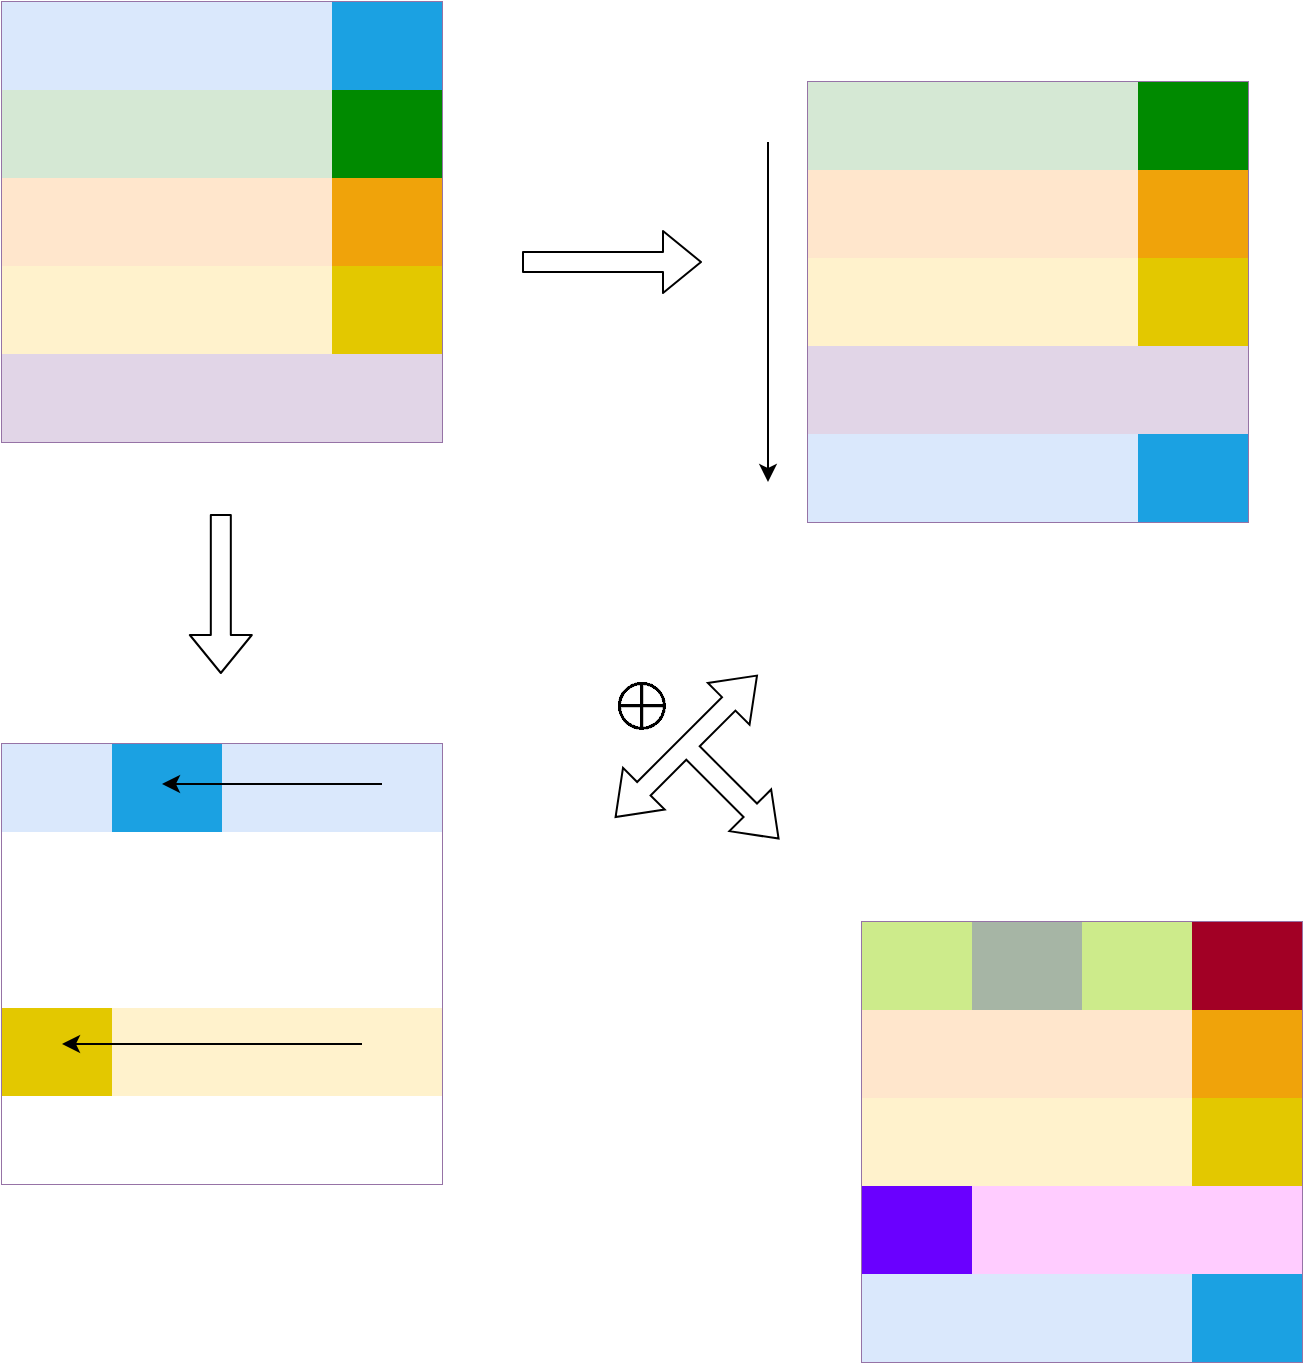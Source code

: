 <mxfile version="13.8.8" type="github">
  <diagram id="hZDSW_HOKCULCPWgvv6r" name="Page-1">
    <mxGraphModel dx="1593" dy="921" grid="1" gridSize="10" guides="1" tooltips="1" connect="1" arrows="1" fold="1" page="1" pageScale="1" pageWidth="850" pageHeight="1400" math="1" shadow="0">
      <root>
        <mxCell id="0" />
        <mxCell id="1" parent="0" />
        <mxCell id="SrhOuSpwvDZdMjggOFZn-51" value="" style="shape=table;html=1;whiteSpace=wrap;startSize=0;container=1;collapsible=0;childLayout=tableLayout;rounded=0;shadow=0;sketch=0;fillColor=#e1d5e7;strokeColor=#9673a6;" parent="1" vertex="1">
          <mxGeometry x="30" y="491" width="220" height="220" as="geometry" />
        </mxCell>
        <mxCell id="SrhOuSpwvDZdMjggOFZn-52" style="shape=partialRectangle;html=1;whiteSpace=wrap;collapsible=0;dropTarget=0;pointerEvents=0;fillColor=none;top=0;left=0;bottom=0;right=0;points=[[0,0.5],[1,0.5]];portConstraint=eastwest;" parent="SrhOuSpwvDZdMjggOFZn-51" vertex="1">
          <mxGeometry width="220" height="44" as="geometry" />
        </mxCell>
        <mxCell id="SrhOuSpwvDZdMjggOFZn-53" style="shape=partialRectangle;html=1;whiteSpace=wrap;connectable=0;fillColor=#dae8fc;top=0;left=0;bottom=0;right=0;overflow=hidden;strokeColor=#6c8ebf;" parent="SrhOuSpwvDZdMjggOFZn-52" vertex="1">
          <mxGeometry width="55" height="44" as="geometry" />
        </mxCell>
        <mxCell id="SrhOuSpwvDZdMjggOFZn-54" style="shape=partialRectangle;html=1;whiteSpace=wrap;connectable=0;fillColor=#1ba1e2;top=0;left=0;bottom=0;right=0;overflow=hidden;strokeColor=#006EAF;fontColor=#ffffff;" parent="SrhOuSpwvDZdMjggOFZn-52" vertex="1">
          <mxGeometry x="55" width="55" height="44" as="geometry" />
        </mxCell>
        <mxCell id="SrhOuSpwvDZdMjggOFZn-55" style="shape=partialRectangle;html=1;whiteSpace=wrap;connectable=0;fillColor=#dae8fc;top=0;left=0;bottom=0;right=0;overflow=hidden;strokeColor=#6c8ebf;" parent="SrhOuSpwvDZdMjggOFZn-52" vertex="1">
          <mxGeometry x="110" width="55" height="44" as="geometry" />
        </mxCell>
        <mxCell id="SrhOuSpwvDZdMjggOFZn-56" style="shape=partialRectangle;html=1;whiteSpace=wrap;connectable=0;fillColor=#dae8fc;top=0;left=0;bottom=0;right=0;overflow=hidden;strokeColor=#6c8ebf;" parent="SrhOuSpwvDZdMjggOFZn-52" vertex="1">
          <mxGeometry x="165" width="55" height="44" as="geometry" />
        </mxCell>
        <mxCell id="SrhOuSpwvDZdMjggOFZn-57" value="" style="shape=partialRectangle;html=1;whiteSpace=wrap;collapsible=0;dropTarget=0;pointerEvents=0;fillColor=none;top=0;left=0;bottom=0;right=0;points=[[0,0.5],[1,0.5]];portConstraint=eastwest;" parent="SrhOuSpwvDZdMjggOFZn-51" vertex="1">
          <mxGeometry y="44" width="220" height="44" as="geometry" />
        </mxCell>
        <mxCell id="SrhOuSpwvDZdMjggOFZn-58" style="shape=partialRectangle;html=1;whiteSpace=wrap;connectable=0;top=0;left=0;bottom=0;right=0;overflow=hidden;" parent="SrhOuSpwvDZdMjggOFZn-57" vertex="1">
          <mxGeometry width="55" height="44" as="geometry" />
        </mxCell>
        <mxCell id="SrhOuSpwvDZdMjggOFZn-59" value="" style="shape=partialRectangle;html=1;whiteSpace=wrap;connectable=0;top=0;left=0;bottom=0;right=0;overflow=hidden;" parent="SrhOuSpwvDZdMjggOFZn-57" vertex="1">
          <mxGeometry x="55" width="55" height="44" as="geometry" />
        </mxCell>
        <mxCell id="SrhOuSpwvDZdMjggOFZn-60" value="" style="shape=partialRectangle;html=1;whiteSpace=wrap;connectable=0;top=0;left=0;bottom=0;right=0;overflow=hidden;" parent="SrhOuSpwvDZdMjggOFZn-57" vertex="1">
          <mxGeometry x="110" width="55" height="44" as="geometry" />
        </mxCell>
        <mxCell id="SrhOuSpwvDZdMjggOFZn-61" value="" style="shape=partialRectangle;html=1;whiteSpace=wrap;connectable=0;top=0;left=0;bottom=0;right=0;overflow=hidden;" parent="SrhOuSpwvDZdMjggOFZn-57" vertex="1">
          <mxGeometry x="165" width="55" height="44" as="geometry" />
        </mxCell>
        <mxCell id="SrhOuSpwvDZdMjggOFZn-62" value="" style="shape=partialRectangle;html=1;whiteSpace=wrap;collapsible=0;dropTarget=0;pointerEvents=0;fillColor=none;top=0;left=0;bottom=0;right=0;points=[[0,0.5],[1,0.5]];portConstraint=eastwest;" parent="SrhOuSpwvDZdMjggOFZn-51" vertex="1">
          <mxGeometry y="88" width="220" height="44" as="geometry" />
        </mxCell>
        <mxCell id="SrhOuSpwvDZdMjggOFZn-63" style="shape=partialRectangle;html=1;whiteSpace=wrap;connectable=0;top=0;left=0;bottom=0;right=0;overflow=hidden;" parent="SrhOuSpwvDZdMjggOFZn-62" vertex="1">
          <mxGeometry width="55" height="44" as="geometry" />
        </mxCell>
        <mxCell id="SrhOuSpwvDZdMjggOFZn-64" value="" style="shape=partialRectangle;html=1;whiteSpace=wrap;connectable=0;top=0;left=0;bottom=0;right=0;overflow=hidden;" parent="SrhOuSpwvDZdMjggOFZn-62" vertex="1">
          <mxGeometry x="55" width="55" height="44" as="geometry" />
        </mxCell>
        <mxCell id="SrhOuSpwvDZdMjggOFZn-65" value="" style="shape=partialRectangle;html=1;whiteSpace=wrap;connectable=0;top=0;left=0;bottom=0;right=0;overflow=hidden;" parent="SrhOuSpwvDZdMjggOFZn-62" vertex="1">
          <mxGeometry x="110" width="55" height="44" as="geometry" />
        </mxCell>
        <mxCell id="SrhOuSpwvDZdMjggOFZn-66" value="" style="shape=partialRectangle;html=1;whiteSpace=wrap;connectable=0;top=0;left=0;bottom=0;right=0;overflow=hidden;" parent="SrhOuSpwvDZdMjggOFZn-62" vertex="1">
          <mxGeometry x="165" width="55" height="44" as="geometry" />
        </mxCell>
        <mxCell id="SrhOuSpwvDZdMjggOFZn-67" value="" style="shape=partialRectangle;html=1;whiteSpace=wrap;collapsible=0;dropTarget=0;pointerEvents=0;fillColor=none;top=0;left=0;bottom=0;right=0;points=[[0,0.5],[1,0.5]];portConstraint=eastwest;" parent="SrhOuSpwvDZdMjggOFZn-51" vertex="1">
          <mxGeometry y="132" width="220" height="44" as="geometry" />
        </mxCell>
        <mxCell id="SrhOuSpwvDZdMjggOFZn-68" style="shape=partialRectangle;html=1;whiteSpace=wrap;connectable=0;fillColor=#e3c800;top=0;left=0;bottom=0;right=0;overflow=hidden;strokeColor=#B09500;fontColor=#ffffff;" parent="SrhOuSpwvDZdMjggOFZn-67" vertex="1">
          <mxGeometry width="55" height="44" as="geometry" />
        </mxCell>
        <mxCell id="SrhOuSpwvDZdMjggOFZn-69" value="" style="shape=partialRectangle;html=1;whiteSpace=wrap;connectable=0;fillColor=#fff2cc;top=0;left=0;bottom=0;right=0;overflow=hidden;strokeColor=#d6b656;" parent="SrhOuSpwvDZdMjggOFZn-67" vertex="1">
          <mxGeometry x="55" width="55" height="44" as="geometry" />
        </mxCell>
        <mxCell id="SrhOuSpwvDZdMjggOFZn-70" value="" style="shape=partialRectangle;html=1;whiteSpace=wrap;connectable=0;fillColor=#fff2cc;top=0;left=0;bottom=0;right=0;overflow=hidden;strokeColor=#d6b656;" parent="SrhOuSpwvDZdMjggOFZn-67" vertex="1">
          <mxGeometry x="110" width="55" height="44" as="geometry" />
        </mxCell>
        <mxCell id="SrhOuSpwvDZdMjggOFZn-71" value="" style="shape=partialRectangle;html=1;whiteSpace=wrap;connectable=0;fillColor=#fff2cc;top=0;left=0;bottom=0;right=0;overflow=hidden;strokeColor=#d6b656;" parent="SrhOuSpwvDZdMjggOFZn-67" vertex="1">
          <mxGeometry x="165" width="55" height="44" as="geometry" />
        </mxCell>
        <mxCell id="SrhOuSpwvDZdMjggOFZn-72" style="shape=partialRectangle;html=1;whiteSpace=wrap;collapsible=0;dropTarget=0;pointerEvents=0;fillColor=none;top=0;left=0;bottom=0;right=0;points=[[0,0.5],[1,0.5]];portConstraint=eastwest;" parent="SrhOuSpwvDZdMjggOFZn-51" vertex="1">
          <mxGeometry y="176" width="220" height="44" as="geometry" />
        </mxCell>
        <mxCell id="SrhOuSpwvDZdMjggOFZn-73" style="shape=partialRectangle;html=1;whiteSpace=wrap;connectable=0;top=0;left=0;bottom=0;right=0;overflow=hidden;" parent="SrhOuSpwvDZdMjggOFZn-72" vertex="1">
          <mxGeometry width="55" height="44" as="geometry" />
        </mxCell>
        <mxCell id="SrhOuSpwvDZdMjggOFZn-74" style="shape=partialRectangle;html=1;whiteSpace=wrap;connectable=0;top=0;left=0;bottom=0;right=0;overflow=hidden;" parent="SrhOuSpwvDZdMjggOFZn-72" vertex="1">
          <mxGeometry x="55" width="55" height="44" as="geometry" />
        </mxCell>
        <mxCell id="SrhOuSpwvDZdMjggOFZn-75" style="shape=partialRectangle;html=1;whiteSpace=wrap;connectable=0;top=0;left=0;bottom=0;right=0;overflow=hidden;" parent="SrhOuSpwvDZdMjggOFZn-72" vertex="1">
          <mxGeometry x="110" width="55" height="44" as="geometry" />
        </mxCell>
        <mxCell id="SrhOuSpwvDZdMjggOFZn-76" style="shape=partialRectangle;html=1;whiteSpace=wrap;connectable=0;top=0;left=0;bottom=0;right=0;overflow=hidden;" parent="SrhOuSpwvDZdMjggOFZn-72" vertex="1">
          <mxGeometry x="165" width="55" height="44" as="geometry" />
        </mxCell>
        <mxCell id="rDQ6EAycthC4kisG_Dc3-1" value="" style="shape=table;html=1;whiteSpace=wrap;startSize=0;container=1;collapsible=0;childLayout=tableLayout;rounded=0;shadow=0;sketch=0;fillColor=#e1d5e7;strokeColor=#9673a6;" vertex="1" parent="1">
          <mxGeometry x="30" y="120" width="220" height="220" as="geometry" />
        </mxCell>
        <mxCell id="rDQ6EAycthC4kisG_Dc3-2" style="shape=partialRectangle;html=1;whiteSpace=wrap;collapsible=0;dropTarget=0;pointerEvents=0;fillColor=none;top=0;left=0;bottom=0;right=0;points=[[0,0.5],[1,0.5]];portConstraint=eastwest;" vertex="1" parent="rDQ6EAycthC4kisG_Dc3-1">
          <mxGeometry width="220" height="44" as="geometry" />
        </mxCell>
        <mxCell id="rDQ6EAycthC4kisG_Dc3-3" style="shape=partialRectangle;html=1;whiteSpace=wrap;connectable=0;fillColor=#dae8fc;top=0;left=0;bottom=0;right=0;overflow=hidden;strokeColor=#6c8ebf;" vertex="1" parent="rDQ6EAycthC4kisG_Dc3-2">
          <mxGeometry width="55" height="44" as="geometry" />
        </mxCell>
        <mxCell id="rDQ6EAycthC4kisG_Dc3-4" style="shape=partialRectangle;html=1;whiteSpace=wrap;connectable=0;fillColor=#dae8fc;top=0;left=0;bottom=0;right=0;overflow=hidden;strokeColor=#6c8ebf;" vertex="1" parent="rDQ6EAycthC4kisG_Dc3-2">
          <mxGeometry x="55" width="55" height="44" as="geometry" />
        </mxCell>
        <mxCell id="rDQ6EAycthC4kisG_Dc3-5" style="shape=partialRectangle;html=1;whiteSpace=wrap;connectable=0;fillColor=#dae8fc;top=0;left=0;bottom=0;right=0;overflow=hidden;strokeColor=#6c8ebf;" vertex="1" parent="rDQ6EAycthC4kisG_Dc3-2">
          <mxGeometry x="110" width="55" height="44" as="geometry" />
        </mxCell>
        <mxCell id="rDQ6EAycthC4kisG_Dc3-6" style="shape=partialRectangle;html=1;whiteSpace=wrap;connectable=0;fillColor=#1ba1e2;top=0;left=0;bottom=0;right=0;overflow=hidden;strokeColor=#006EAF;fontColor=#ffffff;" vertex="1" parent="rDQ6EAycthC4kisG_Dc3-2">
          <mxGeometry x="165" width="55" height="44" as="geometry" />
        </mxCell>
        <mxCell id="rDQ6EAycthC4kisG_Dc3-7" value="" style="shape=partialRectangle;html=1;whiteSpace=wrap;collapsible=0;dropTarget=0;pointerEvents=0;fillColor=none;top=0;left=0;bottom=0;right=0;points=[[0,0.5],[1,0.5]];portConstraint=eastwest;" vertex="1" parent="rDQ6EAycthC4kisG_Dc3-1">
          <mxGeometry y="44" width="220" height="44" as="geometry" />
        </mxCell>
        <mxCell id="rDQ6EAycthC4kisG_Dc3-8" style="shape=partialRectangle;html=1;whiteSpace=wrap;connectable=0;fillColor=#d5e8d4;top=0;left=0;bottom=0;right=0;overflow=hidden;strokeColor=#82b366;" vertex="1" parent="rDQ6EAycthC4kisG_Dc3-7">
          <mxGeometry width="55" height="44" as="geometry" />
        </mxCell>
        <mxCell id="rDQ6EAycthC4kisG_Dc3-9" value="" style="shape=partialRectangle;html=1;whiteSpace=wrap;connectable=0;fillColor=#d5e8d4;top=0;left=0;bottom=0;right=0;overflow=hidden;strokeColor=#82b366;" vertex="1" parent="rDQ6EAycthC4kisG_Dc3-7">
          <mxGeometry x="55" width="55" height="44" as="geometry" />
        </mxCell>
        <mxCell id="rDQ6EAycthC4kisG_Dc3-10" value="" style="shape=partialRectangle;html=1;whiteSpace=wrap;connectable=0;fillColor=#d5e8d4;top=0;left=0;bottom=0;right=0;overflow=hidden;strokeColor=#82b366;" vertex="1" parent="rDQ6EAycthC4kisG_Dc3-7">
          <mxGeometry x="110" width="55" height="44" as="geometry" />
        </mxCell>
        <mxCell id="rDQ6EAycthC4kisG_Dc3-11" value="" style="shape=partialRectangle;html=1;whiteSpace=wrap;connectable=0;fillColor=#008a00;top=0;left=0;bottom=0;right=0;overflow=hidden;strokeColor=#005700;fontColor=#ffffff;" vertex="1" parent="rDQ6EAycthC4kisG_Dc3-7">
          <mxGeometry x="165" width="55" height="44" as="geometry" />
        </mxCell>
        <mxCell id="rDQ6EAycthC4kisG_Dc3-12" value="" style="shape=partialRectangle;html=1;whiteSpace=wrap;collapsible=0;dropTarget=0;pointerEvents=0;fillColor=none;top=0;left=0;bottom=0;right=0;points=[[0,0.5],[1,0.5]];portConstraint=eastwest;" vertex="1" parent="rDQ6EAycthC4kisG_Dc3-1">
          <mxGeometry y="88" width="220" height="44" as="geometry" />
        </mxCell>
        <mxCell id="rDQ6EAycthC4kisG_Dc3-13" style="shape=partialRectangle;html=1;whiteSpace=wrap;connectable=0;fillColor=#ffe6cc;top=0;left=0;bottom=0;right=0;overflow=hidden;strokeColor=#d79b00;" vertex="1" parent="rDQ6EAycthC4kisG_Dc3-12">
          <mxGeometry width="55" height="44" as="geometry" />
        </mxCell>
        <mxCell id="rDQ6EAycthC4kisG_Dc3-14" value="" style="shape=partialRectangle;html=1;whiteSpace=wrap;connectable=0;fillColor=#ffe6cc;top=0;left=0;bottom=0;right=0;overflow=hidden;strokeColor=#d79b00;" vertex="1" parent="rDQ6EAycthC4kisG_Dc3-12">
          <mxGeometry x="55" width="55" height="44" as="geometry" />
        </mxCell>
        <mxCell id="rDQ6EAycthC4kisG_Dc3-15" value="" style="shape=partialRectangle;html=1;whiteSpace=wrap;connectable=0;fillColor=#ffe6cc;top=0;left=0;bottom=0;right=0;overflow=hidden;strokeColor=#d79b00;" vertex="1" parent="rDQ6EAycthC4kisG_Dc3-12">
          <mxGeometry x="110" width="55" height="44" as="geometry" />
        </mxCell>
        <mxCell id="rDQ6EAycthC4kisG_Dc3-16" value="" style="shape=partialRectangle;html=1;whiteSpace=wrap;connectable=0;fillColor=#f0a30a;top=0;left=0;bottom=0;right=0;overflow=hidden;strokeColor=#BD7000;fontColor=#ffffff;" vertex="1" parent="rDQ6EAycthC4kisG_Dc3-12">
          <mxGeometry x="165" width="55" height="44" as="geometry" />
        </mxCell>
        <mxCell id="rDQ6EAycthC4kisG_Dc3-17" value="" style="shape=partialRectangle;html=1;whiteSpace=wrap;collapsible=0;dropTarget=0;pointerEvents=0;fillColor=none;top=0;left=0;bottom=0;right=0;points=[[0,0.5],[1,0.5]];portConstraint=eastwest;" vertex="1" parent="rDQ6EAycthC4kisG_Dc3-1">
          <mxGeometry y="132" width="220" height="44" as="geometry" />
        </mxCell>
        <mxCell id="rDQ6EAycthC4kisG_Dc3-18" style="shape=partialRectangle;html=1;whiteSpace=wrap;connectable=0;fillColor=#fff2cc;top=0;left=0;bottom=0;right=0;overflow=hidden;strokeColor=#d6b656;" vertex="1" parent="rDQ6EAycthC4kisG_Dc3-17">
          <mxGeometry width="55" height="44" as="geometry" />
        </mxCell>
        <mxCell id="rDQ6EAycthC4kisG_Dc3-19" value="" style="shape=partialRectangle;html=1;whiteSpace=wrap;connectable=0;fillColor=#fff2cc;top=0;left=0;bottom=0;right=0;overflow=hidden;strokeColor=#d6b656;" vertex="1" parent="rDQ6EAycthC4kisG_Dc3-17">
          <mxGeometry x="55" width="55" height="44" as="geometry" />
        </mxCell>
        <mxCell id="rDQ6EAycthC4kisG_Dc3-20" value="" style="shape=partialRectangle;html=1;whiteSpace=wrap;connectable=0;fillColor=#fff2cc;top=0;left=0;bottom=0;right=0;overflow=hidden;strokeColor=#d6b656;" vertex="1" parent="rDQ6EAycthC4kisG_Dc3-17">
          <mxGeometry x="110" width="55" height="44" as="geometry" />
        </mxCell>
        <mxCell id="rDQ6EAycthC4kisG_Dc3-21" value="" style="shape=partialRectangle;html=1;whiteSpace=wrap;connectable=0;fillColor=#e3c800;top=0;left=0;bottom=0;right=0;overflow=hidden;strokeColor=#B09500;fontColor=#ffffff;" vertex="1" parent="rDQ6EAycthC4kisG_Dc3-17">
          <mxGeometry x="165" width="55" height="44" as="geometry" />
        </mxCell>
        <mxCell id="rDQ6EAycthC4kisG_Dc3-22" style="shape=partialRectangle;html=1;whiteSpace=wrap;collapsible=0;dropTarget=0;pointerEvents=0;fillColor=none;top=0;left=0;bottom=0;right=0;points=[[0,0.5],[1,0.5]];portConstraint=eastwest;" vertex="1" parent="rDQ6EAycthC4kisG_Dc3-1">
          <mxGeometry y="176" width="220" height="44" as="geometry" />
        </mxCell>
        <mxCell id="rDQ6EAycthC4kisG_Dc3-23" style="shape=partialRectangle;html=1;whiteSpace=wrap;connectable=0;fillColor=#e1d5e7;top=0;left=0;bottom=0;right=0;overflow=hidden;strokeColor=#9673a6;" vertex="1" parent="rDQ6EAycthC4kisG_Dc3-22">
          <mxGeometry width="55" height="44" as="geometry" />
        </mxCell>
        <mxCell id="rDQ6EAycthC4kisG_Dc3-24" style="shape=partialRectangle;html=1;whiteSpace=wrap;connectable=0;fillColor=#e1d5e7;top=0;left=0;bottom=0;right=0;overflow=hidden;strokeColor=#9673a6;" vertex="1" parent="rDQ6EAycthC4kisG_Dc3-22">
          <mxGeometry x="55" width="55" height="44" as="geometry" />
        </mxCell>
        <mxCell id="rDQ6EAycthC4kisG_Dc3-25" style="shape=partialRectangle;html=1;whiteSpace=wrap;connectable=0;fillColor=#e1d5e7;top=0;left=0;bottom=0;right=0;overflow=hidden;strokeColor=#9673a6;" vertex="1" parent="rDQ6EAycthC4kisG_Dc3-22">
          <mxGeometry x="110" width="55" height="44" as="geometry" />
        </mxCell>
        <mxCell id="rDQ6EAycthC4kisG_Dc3-26" style="shape=partialRectangle;html=1;whiteSpace=wrap;connectable=0;fillColor=#e1d5e7;top=0;left=0;bottom=0;right=0;overflow=hidden;strokeColor=#9673a6;" vertex="1" parent="rDQ6EAycthC4kisG_Dc3-22">
          <mxGeometry x="165" width="55" height="44" as="geometry" />
        </mxCell>
        <mxCell id="rDQ6EAycthC4kisG_Dc3-27" value="" style="shape=table;html=1;whiteSpace=wrap;startSize=0;container=1;collapsible=0;childLayout=tableLayout;rounded=0;shadow=0;sketch=0;fillColor=#e1d5e7;strokeColor=#9673a6;" vertex="1" parent="1">
          <mxGeometry x="433" y="160" width="220" height="220" as="geometry" />
        </mxCell>
        <mxCell id="rDQ6EAycthC4kisG_Dc3-33" value="" style="shape=partialRectangle;html=1;whiteSpace=wrap;collapsible=0;dropTarget=0;pointerEvents=0;fillColor=none;top=0;left=0;bottom=0;right=0;points=[[0,0.5],[1,0.5]];portConstraint=eastwest;" vertex="1" parent="rDQ6EAycthC4kisG_Dc3-27">
          <mxGeometry width="220" height="44" as="geometry" />
        </mxCell>
        <mxCell id="rDQ6EAycthC4kisG_Dc3-34" style="shape=partialRectangle;html=1;whiteSpace=wrap;connectable=0;fillColor=#d5e8d4;top=0;left=0;bottom=0;right=0;overflow=hidden;strokeColor=#82b366;" vertex="1" parent="rDQ6EAycthC4kisG_Dc3-33">
          <mxGeometry width="55" height="44" as="geometry" />
        </mxCell>
        <mxCell id="rDQ6EAycthC4kisG_Dc3-35" value="" style="shape=partialRectangle;html=1;whiteSpace=wrap;connectable=0;fillColor=#d5e8d4;top=0;left=0;bottom=0;right=0;overflow=hidden;strokeColor=#82b366;" vertex="1" parent="rDQ6EAycthC4kisG_Dc3-33">
          <mxGeometry x="55" width="55" height="44" as="geometry" />
        </mxCell>
        <mxCell id="rDQ6EAycthC4kisG_Dc3-36" value="" style="shape=partialRectangle;html=1;whiteSpace=wrap;connectable=0;fillColor=#d5e8d4;top=0;left=0;bottom=0;right=0;overflow=hidden;strokeColor=#82b366;" vertex="1" parent="rDQ6EAycthC4kisG_Dc3-33">
          <mxGeometry x="110" width="55" height="44" as="geometry" />
        </mxCell>
        <mxCell id="rDQ6EAycthC4kisG_Dc3-37" value="" style="shape=partialRectangle;html=1;whiteSpace=wrap;connectable=0;fillColor=#008a00;top=0;left=0;bottom=0;right=0;overflow=hidden;strokeColor=#005700;fontColor=#ffffff;" vertex="1" parent="rDQ6EAycthC4kisG_Dc3-33">
          <mxGeometry x="165" width="55" height="44" as="geometry" />
        </mxCell>
        <mxCell id="rDQ6EAycthC4kisG_Dc3-38" value="" style="shape=partialRectangle;html=1;whiteSpace=wrap;collapsible=0;dropTarget=0;pointerEvents=0;fillColor=none;top=0;left=0;bottom=0;right=0;points=[[0,0.5],[1,0.5]];portConstraint=eastwest;" vertex="1" parent="rDQ6EAycthC4kisG_Dc3-27">
          <mxGeometry y="44" width="220" height="44" as="geometry" />
        </mxCell>
        <mxCell id="rDQ6EAycthC4kisG_Dc3-39" style="shape=partialRectangle;html=1;whiteSpace=wrap;connectable=0;fillColor=#ffe6cc;top=0;left=0;bottom=0;right=0;overflow=hidden;strokeColor=#d79b00;" vertex="1" parent="rDQ6EAycthC4kisG_Dc3-38">
          <mxGeometry width="55" height="44" as="geometry" />
        </mxCell>
        <mxCell id="rDQ6EAycthC4kisG_Dc3-40" value="" style="shape=partialRectangle;html=1;whiteSpace=wrap;connectable=0;fillColor=#ffe6cc;top=0;left=0;bottom=0;right=0;overflow=hidden;strokeColor=#d79b00;" vertex="1" parent="rDQ6EAycthC4kisG_Dc3-38">
          <mxGeometry x="55" width="55" height="44" as="geometry" />
        </mxCell>
        <mxCell id="rDQ6EAycthC4kisG_Dc3-41" value="" style="shape=partialRectangle;html=1;whiteSpace=wrap;connectable=0;fillColor=#ffe6cc;top=0;left=0;bottom=0;right=0;overflow=hidden;strokeColor=#d79b00;" vertex="1" parent="rDQ6EAycthC4kisG_Dc3-38">
          <mxGeometry x="110" width="55" height="44" as="geometry" />
        </mxCell>
        <mxCell id="rDQ6EAycthC4kisG_Dc3-42" value="" style="shape=partialRectangle;html=1;whiteSpace=wrap;connectable=0;fillColor=#f0a30a;top=0;left=0;bottom=0;right=0;overflow=hidden;strokeColor=#BD7000;fontColor=#ffffff;" vertex="1" parent="rDQ6EAycthC4kisG_Dc3-38">
          <mxGeometry x="165" width="55" height="44" as="geometry" />
        </mxCell>
        <mxCell id="rDQ6EAycthC4kisG_Dc3-43" value="" style="shape=partialRectangle;html=1;whiteSpace=wrap;collapsible=0;dropTarget=0;pointerEvents=0;fillColor=none;top=0;left=0;bottom=0;right=0;points=[[0,0.5],[1,0.5]];portConstraint=eastwest;" vertex="1" parent="rDQ6EAycthC4kisG_Dc3-27">
          <mxGeometry y="88" width="220" height="44" as="geometry" />
        </mxCell>
        <mxCell id="rDQ6EAycthC4kisG_Dc3-44" style="shape=partialRectangle;html=1;whiteSpace=wrap;connectable=0;fillColor=#fff2cc;top=0;left=0;bottom=0;right=0;overflow=hidden;strokeColor=#d6b656;" vertex="1" parent="rDQ6EAycthC4kisG_Dc3-43">
          <mxGeometry width="55" height="44" as="geometry" />
        </mxCell>
        <mxCell id="rDQ6EAycthC4kisG_Dc3-45" value="" style="shape=partialRectangle;html=1;whiteSpace=wrap;connectable=0;fillColor=#fff2cc;top=0;left=0;bottom=0;right=0;overflow=hidden;strokeColor=#d6b656;" vertex="1" parent="rDQ6EAycthC4kisG_Dc3-43">
          <mxGeometry x="55" width="55" height="44" as="geometry" />
        </mxCell>
        <mxCell id="rDQ6EAycthC4kisG_Dc3-46" value="" style="shape=partialRectangle;html=1;whiteSpace=wrap;connectable=0;fillColor=#fff2cc;top=0;left=0;bottom=0;right=0;overflow=hidden;strokeColor=#d6b656;" vertex="1" parent="rDQ6EAycthC4kisG_Dc3-43">
          <mxGeometry x="110" width="55" height="44" as="geometry" />
        </mxCell>
        <mxCell id="rDQ6EAycthC4kisG_Dc3-47" value="" style="shape=partialRectangle;html=1;whiteSpace=wrap;connectable=0;fillColor=#e3c800;top=0;left=0;bottom=0;right=0;overflow=hidden;strokeColor=#B09500;fontColor=#ffffff;" vertex="1" parent="rDQ6EAycthC4kisG_Dc3-43">
          <mxGeometry x="165" width="55" height="44" as="geometry" />
        </mxCell>
        <mxCell id="rDQ6EAycthC4kisG_Dc3-48" style="shape=partialRectangle;html=1;whiteSpace=wrap;collapsible=0;dropTarget=0;pointerEvents=0;fillColor=none;top=0;left=0;bottom=0;right=0;points=[[0,0.5],[1,0.5]];portConstraint=eastwest;" vertex="1" parent="rDQ6EAycthC4kisG_Dc3-27">
          <mxGeometry y="132" width="220" height="44" as="geometry" />
        </mxCell>
        <mxCell id="rDQ6EAycthC4kisG_Dc3-49" style="shape=partialRectangle;html=1;whiteSpace=wrap;connectable=0;fillColor=#e1d5e7;top=0;left=0;bottom=0;right=0;overflow=hidden;strokeColor=#9673a6;" vertex="1" parent="rDQ6EAycthC4kisG_Dc3-48">
          <mxGeometry width="55" height="44" as="geometry" />
        </mxCell>
        <mxCell id="rDQ6EAycthC4kisG_Dc3-50" style="shape=partialRectangle;html=1;whiteSpace=wrap;connectable=0;fillColor=#e1d5e7;top=0;left=0;bottom=0;right=0;overflow=hidden;strokeColor=#9673a6;" vertex="1" parent="rDQ6EAycthC4kisG_Dc3-48">
          <mxGeometry x="55" width="55" height="44" as="geometry" />
        </mxCell>
        <mxCell id="rDQ6EAycthC4kisG_Dc3-51" style="shape=partialRectangle;html=1;whiteSpace=wrap;connectable=0;fillColor=#e1d5e7;top=0;left=0;bottom=0;right=0;overflow=hidden;strokeColor=#9673a6;" vertex="1" parent="rDQ6EAycthC4kisG_Dc3-48">
          <mxGeometry x="110" width="55" height="44" as="geometry" />
        </mxCell>
        <mxCell id="rDQ6EAycthC4kisG_Dc3-52" style="shape=partialRectangle;html=1;whiteSpace=wrap;connectable=0;fillColor=#e1d5e7;top=0;left=0;bottom=0;right=0;overflow=hidden;strokeColor=#9673a6;" vertex="1" parent="rDQ6EAycthC4kisG_Dc3-48">
          <mxGeometry x="165" width="55" height="44" as="geometry" />
        </mxCell>
        <mxCell id="rDQ6EAycthC4kisG_Dc3-53" style="shape=partialRectangle;html=1;whiteSpace=wrap;collapsible=0;dropTarget=0;pointerEvents=0;fillColor=none;top=0;left=0;bottom=0;right=0;points=[[0,0.5],[1,0.5]];portConstraint=eastwest;" vertex="1" parent="rDQ6EAycthC4kisG_Dc3-27">
          <mxGeometry y="176" width="220" height="44" as="geometry" />
        </mxCell>
        <mxCell id="rDQ6EAycthC4kisG_Dc3-54" style="shape=partialRectangle;html=1;whiteSpace=wrap;connectable=0;fillColor=#dae8fc;top=0;left=0;bottom=0;right=0;overflow=hidden;strokeColor=#6c8ebf;" vertex="1" parent="rDQ6EAycthC4kisG_Dc3-53">
          <mxGeometry width="55" height="44" as="geometry" />
        </mxCell>
        <mxCell id="rDQ6EAycthC4kisG_Dc3-55" style="shape=partialRectangle;html=1;whiteSpace=wrap;connectable=0;fillColor=#dae8fc;top=0;left=0;bottom=0;right=0;overflow=hidden;strokeColor=#6c8ebf;" vertex="1" parent="rDQ6EAycthC4kisG_Dc3-53">
          <mxGeometry x="55" width="55" height="44" as="geometry" />
        </mxCell>
        <mxCell id="rDQ6EAycthC4kisG_Dc3-56" style="shape=partialRectangle;html=1;whiteSpace=wrap;connectable=0;fillColor=#dae8fc;top=0;left=0;bottom=0;right=0;overflow=hidden;strokeColor=#6c8ebf;" vertex="1" parent="rDQ6EAycthC4kisG_Dc3-53">
          <mxGeometry x="110" width="55" height="44" as="geometry" />
        </mxCell>
        <mxCell id="rDQ6EAycthC4kisG_Dc3-57" style="shape=partialRectangle;html=1;whiteSpace=wrap;connectable=0;fillColor=#1ba1e2;top=0;left=0;bottom=0;right=0;overflow=hidden;strokeColor=#006EAF;fontColor=#ffffff;" vertex="1" parent="rDQ6EAycthC4kisG_Dc3-53">
          <mxGeometry x="165" width="55" height="44" as="geometry" />
        </mxCell>
        <mxCell id="rDQ6EAycthC4kisG_Dc3-84" value="" style="shape=table;html=1;whiteSpace=wrap;startSize=0;container=1;collapsible=0;childLayout=tableLayout;rounded=0;shadow=0;sketch=0;fillColor=#e1d5e7;strokeColor=#9673a6;" vertex="1" parent="1">
          <mxGeometry x="460" y="580" width="220" height="220" as="geometry" />
        </mxCell>
        <mxCell id="rDQ6EAycthC4kisG_Dc3-85" value="" style="shape=partialRectangle;html=1;whiteSpace=wrap;collapsible=0;dropTarget=0;pointerEvents=0;fillColor=none;top=0;left=0;bottom=0;right=0;points=[[0,0.5],[1,0.5]];portConstraint=eastwest;" vertex="1" parent="rDQ6EAycthC4kisG_Dc3-84">
          <mxGeometry width="220" height="44" as="geometry" />
        </mxCell>
        <mxCell id="rDQ6EAycthC4kisG_Dc3-86" style="shape=partialRectangle;html=1;whiteSpace=wrap;connectable=0;fillColor=#cdeb8b;top=0;left=0;bottom=0;right=0;overflow=hidden;strokeColor=#36393d;" vertex="1" parent="rDQ6EAycthC4kisG_Dc3-85">
          <mxGeometry width="55" height="44" as="geometry" />
        </mxCell>
        <mxCell id="rDQ6EAycthC4kisG_Dc3-87" value="" style="shape=partialRectangle;html=1;whiteSpace=wrap;connectable=0;top=0;left=0;bottom=0;right=0;overflow=hidden;strokeColor=#82b366;fillColor=#A6B5A5;" vertex="1" parent="rDQ6EAycthC4kisG_Dc3-85">
          <mxGeometry x="55" width="55" height="44" as="geometry" />
        </mxCell>
        <mxCell id="rDQ6EAycthC4kisG_Dc3-88" value="" style="shape=partialRectangle;html=1;whiteSpace=wrap;connectable=0;fillColor=#cdeb8b;top=0;left=0;bottom=0;right=0;overflow=hidden;strokeColor=#36393d;" vertex="1" parent="rDQ6EAycthC4kisG_Dc3-85">
          <mxGeometry x="110" width="55" height="44" as="geometry" />
        </mxCell>
        <mxCell id="rDQ6EAycthC4kisG_Dc3-89" value="" style="shape=partialRectangle;html=1;whiteSpace=wrap;connectable=0;fillColor=#a20025;top=0;left=0;bottom=0;right=0;overflow=hidden;strokeColor=#6F0000;fontColor=#ffffff;" vertex="1" parent="rDQ6EAycthC4kisG_Dc3-85">
          <mxGeometry x="165" width="55" height="44" as="geometry" />
        </mxCell>
        <mxCell id="rDQ6EAycthC4kisG_Dc3-90" value="" style="shape=partialRectangle;html=1;whiteSpace=wrap;collapsible=0;dropTarget=0;pointerEvents=0;fillColor=none;top=0;left=0;bottom=0;right=0;points=[[0,0.5],[1,0.5]];portConstraint=eastwest;" vertex="1" parent="rDQ6EAycthC4kisG_Dc3-84">
          <mxGeometry y="44" width="220" height="44" as="geometry" />
        </mxCell>
        <mxCell id="rDQ6EAycthC4kisG_Dc3-91" style="shape=partialRectangle;html=1;whiteSpace=wrap;connectable=0;fillColor=#ffe6cc;top=0;left=0;bottom=0;right=0;overflow=hidden;strokeColor=#d79b00;" vertex="1" parent="rDQ6EAycthC4kisG_Dc3-90">
          <mxGeometry width="55" height="44" as="geometry" />
        </mxCell>
        <mxCell id="rDQ6EAycthC4kisG_Dc3-92" value="" style="shape=partialRectangle;html=1;whiteSpace=wrap;connectable=0;fillColor=#ffe6cc;top=0;left=0;bottom=0;right=0;overflow=hidden;strokeColor=#d79b00;" vertex="1" parent="rDQ6EAycthC4kisG_Dc3-90">
          <mxGeometry x="55" width="55" height="44" as="geometry" />
        </mxCell>
        <mxCell id="rDQ6EAycthC4kisG_Dc3-93" value="" style="shape=partialRectangle;html=1;whiteSpace=wrap;connectable=0;fillColor=#ffe6cc;top=0;left=0;bottom=0;right=0;overflow=hidden;strokeColor=#d79b00;" vertex="1" parent="rDQ6EAycthC4kisG_Dc3-90">
          <mxGeometry x="110" width="55" height="44" as="geometry" />
        </mxCell>
        <mxCell id="rDQ6EAycthC4kisG_Dc3-94" value="" style="shape=partialRectangle;html=1;whiteSpace=wrap;connectable=0;fillColor=#f0a30a;top=0;left=0;bottom=0;right=0;overflow=hidden;strokeColor=#BD7000;fontColor=#ffffff;" vertex="1" parent="rDQ6EAycthC4kisG_Dc3-90">
          <mxGeometry x="165" width="55" height="44" as="geometry" />
        </mxCell>
        <mxCell id="rDQ6EAycthC4kisG_Dc3-95" value="" style="shape=partialRectangle;html=1;whiteSpace=wrap;collapsible=0;dropTarget=0;pointerEvents=0;fillColor=none;top=0;left=0;bottom=0;right=0;points=[[0,0.5],[1,0.5]];portConstraint=eastwest;" vertex="1" parent="rDQ6EAycthC4kisG_Dc3-84">
          <mxGeometry y="88" width="220" height="44" as="geometry" />
        </mxCell>
        <mxCell id="rDQ6EAycthC4kisG_Dc3-96" style="shape=partialRectangle;html=1;whiteSpace=wrap;connectable=0;fillColor=#fff2cc;top=0;left=0;bottom=0;right=0;overflow=hidden;strokeColor=#d6b656;" vertex="1" parent="rDQ6EAycthC4kisG_Dc3-95">
          <mxGeometry width="55" height="44" as="geometry" />
        </mxCell>
        <mxCell id="rDQ6EAycthC4kisG_Dc3-97" value="" style="shape=partialRectangle;html=1;whiteSpace=wrap;connectable=0;fillColor=#fff2cc;top=0;left=0;bottom=0;right=0;overflow=hidden;strokeColor=#d6b656;" vertex="1" parent="rDQ6EAycthC4kisG_Dc3-95">
          <mxGeometry x="55" width="55" height="44" as="geometry" />
        </mxCell>
        <mxCell id="rDQ6EAycthC4kisG_Dc3-98" value="" style="shape=partialRectangle;html=1;whiteSpace=wrap;connectable=0;fillColor=#fff2cc;top=0;left=0;bottom=0;right=0;overflow=hidden;strokeColor=#d6b656;" vertex="1" parent="rDQ6EAycthC4kisG_Dc3-95">
          <mxGeometry x="110" width="55" height="44" as="geometry" />
        </mxCell>
        <mxCell id="rDQ6EAycthC4kisG_Dc3-99" value="" style="shape=partialRectangle;html=1;whiteSpace=wrap;connectable=0;fillColor=#e3c800;top=0;left=0;bottom=0;right=0;overflow=hidden;strokeColor=#B09500;fontColor=#ffffff;" vertex="1" parent="rDQ6EAycthC4kisG_Dc3-95">
          <mxGeometry x="165" width="55" height="44" as="geometry" />
        </mxCell>
        <mxCell id="rDQ6EAycthC4kisG_Dc3-100" style="shape=partialRectangle;html=1;whiteSpace=wrap;collapsible=0;dropTarget=0;pointerEvents=0;fillColor=none;top=0;left=0;bottom=0;right=0;points=[[0,0.5],[1,0.5]];portConstraint=eastwest;" vertex="1" parent="rDQ6EAycthC4kisG_Dc3-84">
          <mxGeometry y="132" width="220" height="44" as="geometry" />
        </mxCell>
        <mxCell id="rDQ6EAycthC4kisG_Dc3-101" style="shape=partialRectangle;html=1;whiteSpace=wrap;connectable=0;fillColor=#6a00ff;top=0;left=0;bottom=0;right=0;overflow=hidden;strokeColor=#3700CC;fontColor=#ffffff;" vertex="1" parent="rDQ6EAycthC4kisG_Dc3-100">
          <mxGeometry width="55" height="44" as="geometry" />
        </mxCell>
        <mxCell id="rDQ6EAycthC4kisG_Dc3-102" style="shape=partialRectangle;html=1;whiteSpace=wrap;connectable=0;top=0;left=0;bottom=0;right=0;overflow=hidden;strokeColor=#9673a6;fillColor=#FFCCFF;" vertex="1" parent="rDQ6EAycthC4kisG_Dc3-100">
          <mxGeometry x="55" width="55" height="44" as="geometry" />
        </mxCell>
        <mxCell id="rDQ6EAycthC4kisG_Dc3-103" style="shape=partialRectangle;html=1;whiteSpace=wrap;connectable=0;top=0;left=0;bottom=0;right=0;overflow=hidden;strokeColor=#9673a6;fillColor=#FFCCFF;" vertex="1" parent="rDQ6EAycthC4kisG_Dc3-100">
          <mxGeometry x="110" width="55" height="44" as="geometry" />
        </mxCell>
        <mxCell id="rDQ6EAycthC4kisG_Dc3-104" style="shape=partialRectangle;html=1;whiteSpace=wrap;connectable=0;top=0;left=0;bottom=0;right=0;overflow=hidden;strokeColor=#9673a6;fillColor=#FFCCFF;" vertex="1" parent="rDQ6EAycthC4kisG_Dc3-100">
          <mxGeometry x="165" width="55" height="44" as="geometry" />
        </mxCell>
        <mxCell id="rDQ6EAycthC4kisG_Dc3-105" style="shape=partialRectangle;html=1;whiteSpace=wrap;collapsible=0;dropTarget=0;pointerEvents=0;fillColor=none;top=0;left=0;bottom=0;right=0;points=[[0,0.5],[1,0.5]];portConstraint=eastwest;" vertex="1" parent="rDQ6EAycthC4kisG_Dc3-84">
          <mxGeometry y="176" width="220" height="44" as="geometry" />
        </mxCell>
        <mxCell id="rDQ6EAycthC4kisG_Dc3-106" style="shape=partialRectangle;html=1;whiteSpace=wrap;connectable=0;fillColor=#dae8fc;top=0;left=0;bottom=0;right=0;overflow=hidden;strokeColor=#6c8ebf;" vertex="1" parent="rDQ6EAycthC4kisG_Dc3-105">
          <mxGeometry width="55" height="44" as="geometry" />
        </mxCell>
        <mxCell id="rDQ6EAycthC4kisG_Dc3-107" style="shape=partialRectangle;html=1;whiteSpace=wrap;connectable=0;fillColor=#dae8fc;top=0;left=0;bottom=0;right=0;overflow=hidden;strokeColor=#6c8ebf;" vertex="1" parent="rDQ6EAycthC4kisG_Dc3-105">
          <mxGeometry x="55" width="55" height="44" as="geometry" />
        </mxCell>
        <mxCell id="rDQ6EAycthC4kisG_Dc3-108" style="shape=partialRectangle;html=1;whiteSpace=wrap;connectable=0;fillColor=#dae8fc;top=0;left=0;bottom=0;right=0;overflow=hidden;strokeColor=#6c8ebf;" vertex="1" parent="rDQ6EAycthC4kisG_Dc3-105">
          <mxGeometry x="110" width="55" height="44" as="geometry" />
        </mxCell>
        <mxCell id="rDQ6EAycthC4kisG_Dc3-109" style="shape=partialRectangle;html=1;whiteSpace=wrap;connectable=0;fillColor=#1ba1e2;top=0;left=0;bottom=0;right=0;overflow=hidden;strokeColor=#006EAF;fontColor=#ffffff;" vertex="1" parent="rDQ6EAycthC4kisG_Dc3-105">
          <mxGeometry x="165" width="55" height="44" as="geometry" />
        </mxCell>
        <mxCell id="rDQ6EAycthC4kisG_Dc3-118" value="" style="html=1;shadow=0;dashed=0;align=center;verticalAlign=middle;shape=mxgraph.arrows2.triadArrow;dy=10;dx=20;arrowHead=29.49;rotation=-225;" vertex="1" parent="1">
          <mxGeometry x="340" y="470" width="100" height="80" as="geometry" />
        </mxCell>
        <mxCell id="rDQ6EAycthC4kisG_Dc3-119" value="" style="endArrow=classic;html=1;" edge="1" parent="1">
          <mxGeometry width="50" height="50" relative="1" as="geometry">
            <mxPoint x="220" y="511" as="sourcePoint" />
            <mxPoint x="110" y="511" as="targetPoint" />
          </mxGeometry>
        </mxCell>
        <mxCell id="rDQ6EAycthC4kisG_Dc3-120" value="" style="endArrow=classic;html=1;" edge="1" parent="1">
          <mxGeometry width="50" height="50" relative="1" as="geometry">
            <mxPoint x="210" y="641" as="sourcePoint" />
            <mxPoint x="60" y="641" as="targetPoint" />
          </mxGeometry>
        </mxCell>
        <mxCell id="rDQ6EAycthC4kisG_Dc3-121" value="" style="endArrow=classic;html=1;" edge="1" parent="1">
          <mxGeometry width="50" height="50" relative="1" as="geometry">
            <mxPoint x="413" y="190" as="sourcePoint" />
            <mxPoint x="413" y="360" as="targetPoint" />
          </mxGeometry>
        </mxCell>
        <mxCell id="rDQ6EAycthC4kisG_Dc3-122" value="" style="shape=flexArrow;endArrow=classic;html=1;" edge="1" parent="1">
          <mxGeometry width="50" height="50" relative="1" as="geometry">
            <mxPoint x="290" y="250" as="sourcePoint" />
            <mxPoint x="380" y="250" as="targetPoint" />
          </mxGeometry>
        </mxCell>
        <mxCell id="rDQ6EAycthC4kisG_Dc3-123" value="" style="shape=flexArrow;endArrow=classic;html=1;" edge="1" parent="1">
          <mxGeometry width="50" height="50" relative="1" as="geometry">
            <mxPoint x="139.41" y="376" as="sourcePoint" />
            <mxPoint x="139.41" y="456" as="targetPoint" />
          </mxGeometry>
        </mxCell>
        <mxCell id="rDQ6EAycthC4kisG_Dc3-124" value="&lt;div style=&quot;font-size: 30px&quot;&gt;$$\oplus$$&lt;/div&gt;" style="text;html=1;strokeColor=none;fillColor=none;align=center;verticalAlign=middle;whiteSpace=wrap;rounded=0;fontSize=30;" vertex="1" parent="1">
          <mxGeometry x="330" y="460" width="40" height="20" as="geometry" />
        </mxCell>
      </root>
    </mxGraphModel>
  </diagram>
</mxfile>
